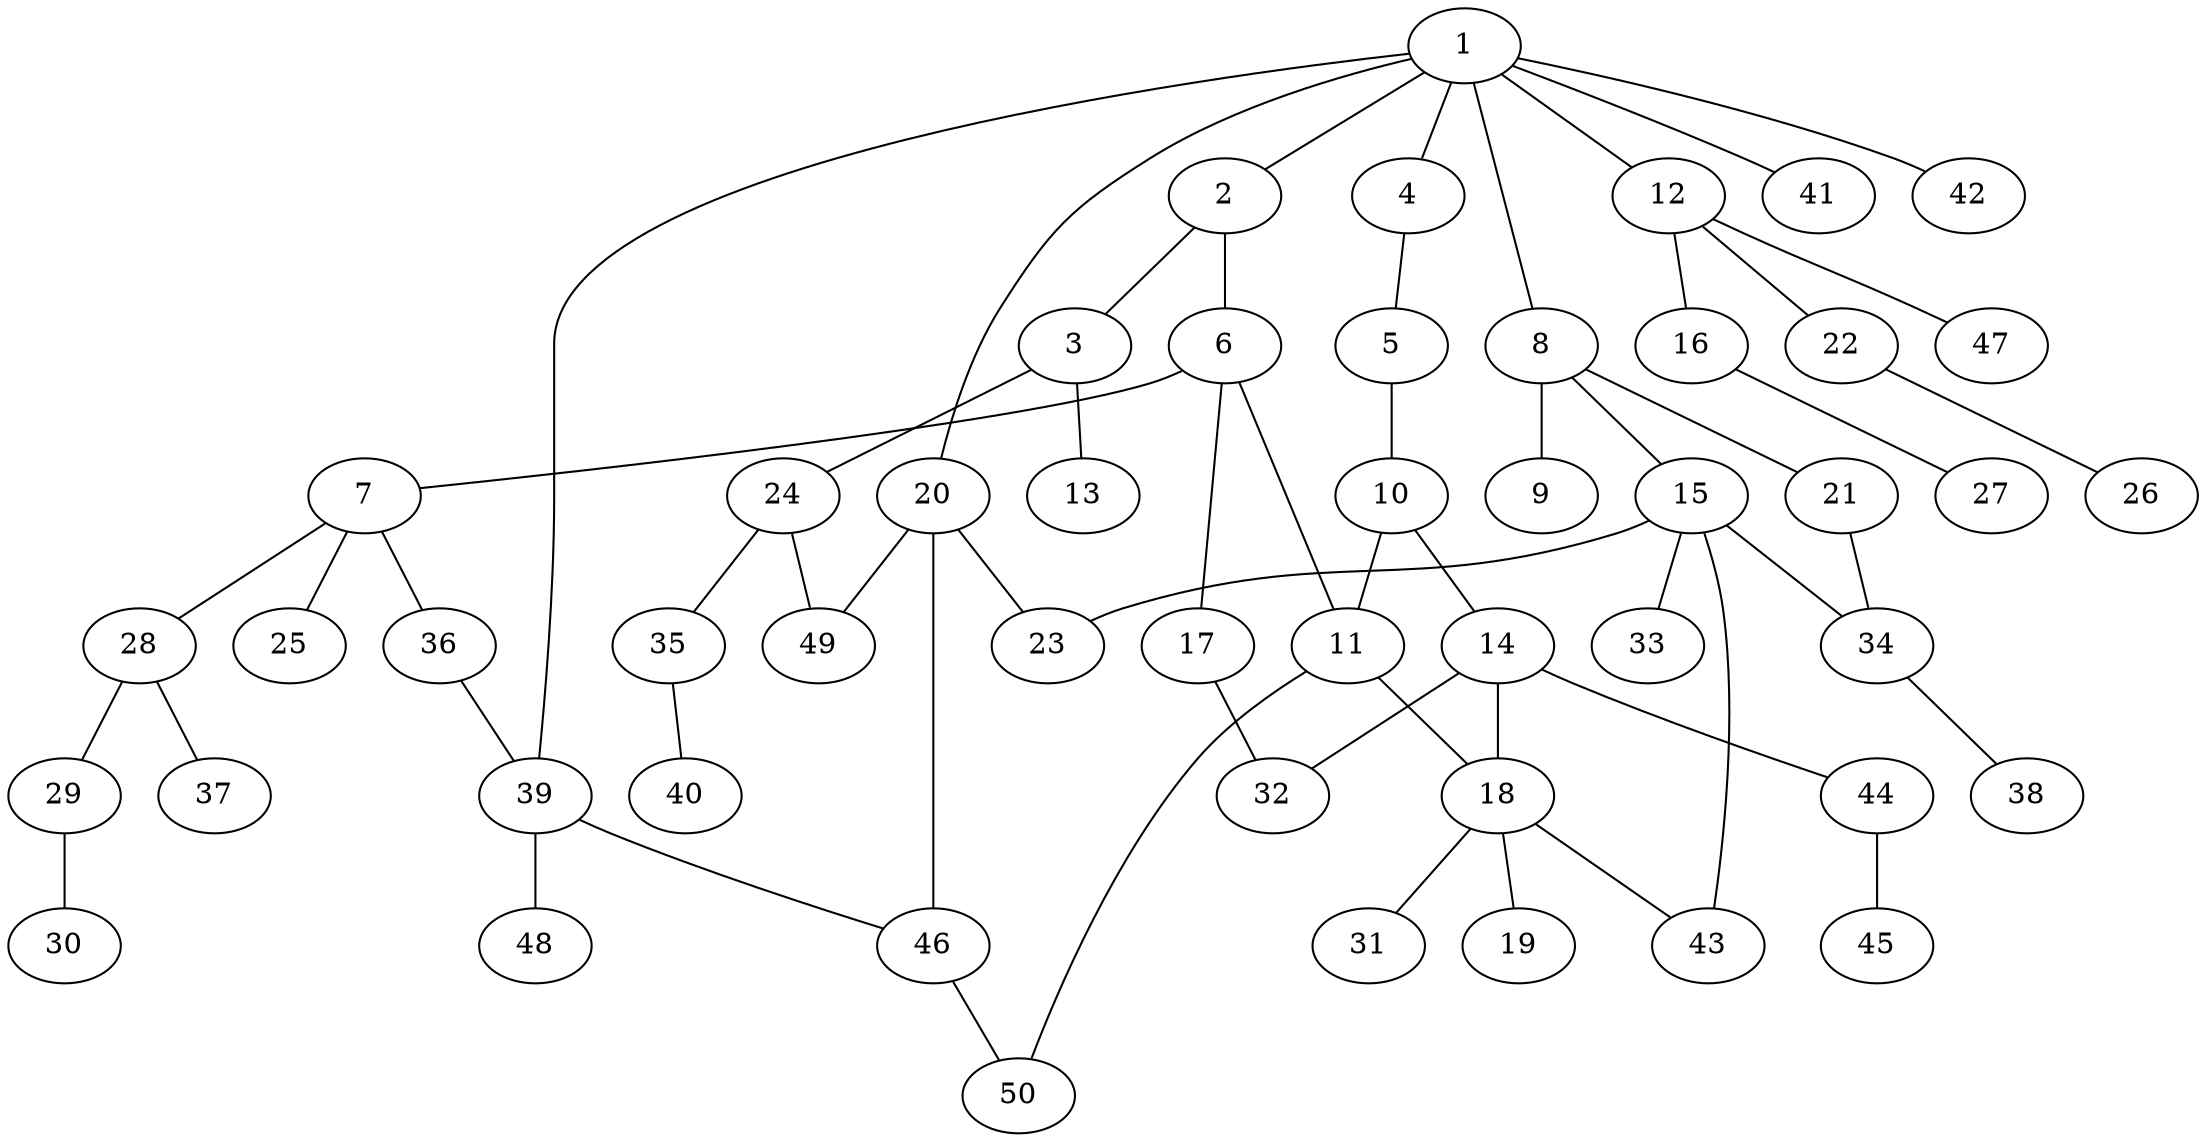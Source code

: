 graph graphname {1--2
1--4
1--8
1--12
1--20
1--39
1--41
1--42
2--3
2--6
3--13
3--24
4--5
5--10
6--7
6--11
6--17
7--25
7--28
7--36
8--9
8--15
8--21
10--11
10--14
11--18
11--50
12--16
12--22
12--47
14--18
14--32
14--44
15--23
15--33
15--34
15--43
16--27
17--32
18--19
18--31
18--43
20--23
20--46
20--49
21--34
22--26
24--35
24--49
28--29
28--37
29--30
34--38
35--40
36--39
39--46
39--48
44--45
46--50
}